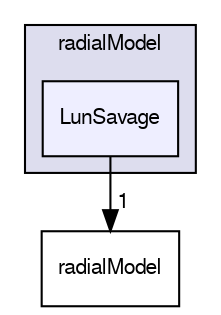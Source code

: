 digraph "applications/solvers/multiphase/twoPhaseEulerFoam/phaseCompressibleTurbulenceModels/kineticTheoryModels/radialModel/LunSavage" {
  bgcolor=transparent;
  compound=true
  node [ fontsize="10", fontname="FreeSans"];
  edge [ labelfontsize="10", labelfontname="FreeSans"];
  subgraph clusterdir_457aacccdf25eced75bbda085efde982 {
    graph [ bgcolor="#ddddee", pencolor="black", label="radialModel" fontname="FreeSans", fontsize="10", URL="dir_457aacccdf25eced75bbda085efde982.html"]
  dir_60e52ba9d9d39cf081d089f9255c2302 [shape=box, label="LunSavage", style="filled", fillcolor="#eeeeff", pencolor="black", URL="dir_60e52ba9d9d39cf081d089f9255c2302.html"];
  }
  dir_5f34695ea4c7ea3dd196216290a7e899 [shape=box label="radialModel" URL="dir_5f34695ea4c7ea3dd196216290a7e899.html"];
  dir_60e52ba9d9d39cf081d089f9255c2302->dir_5f34695ea4c7ea3dd196216290a7e899 [headlabel="1", labeldistance=1.5 headhref="dir_000258_000259.html"];
}
